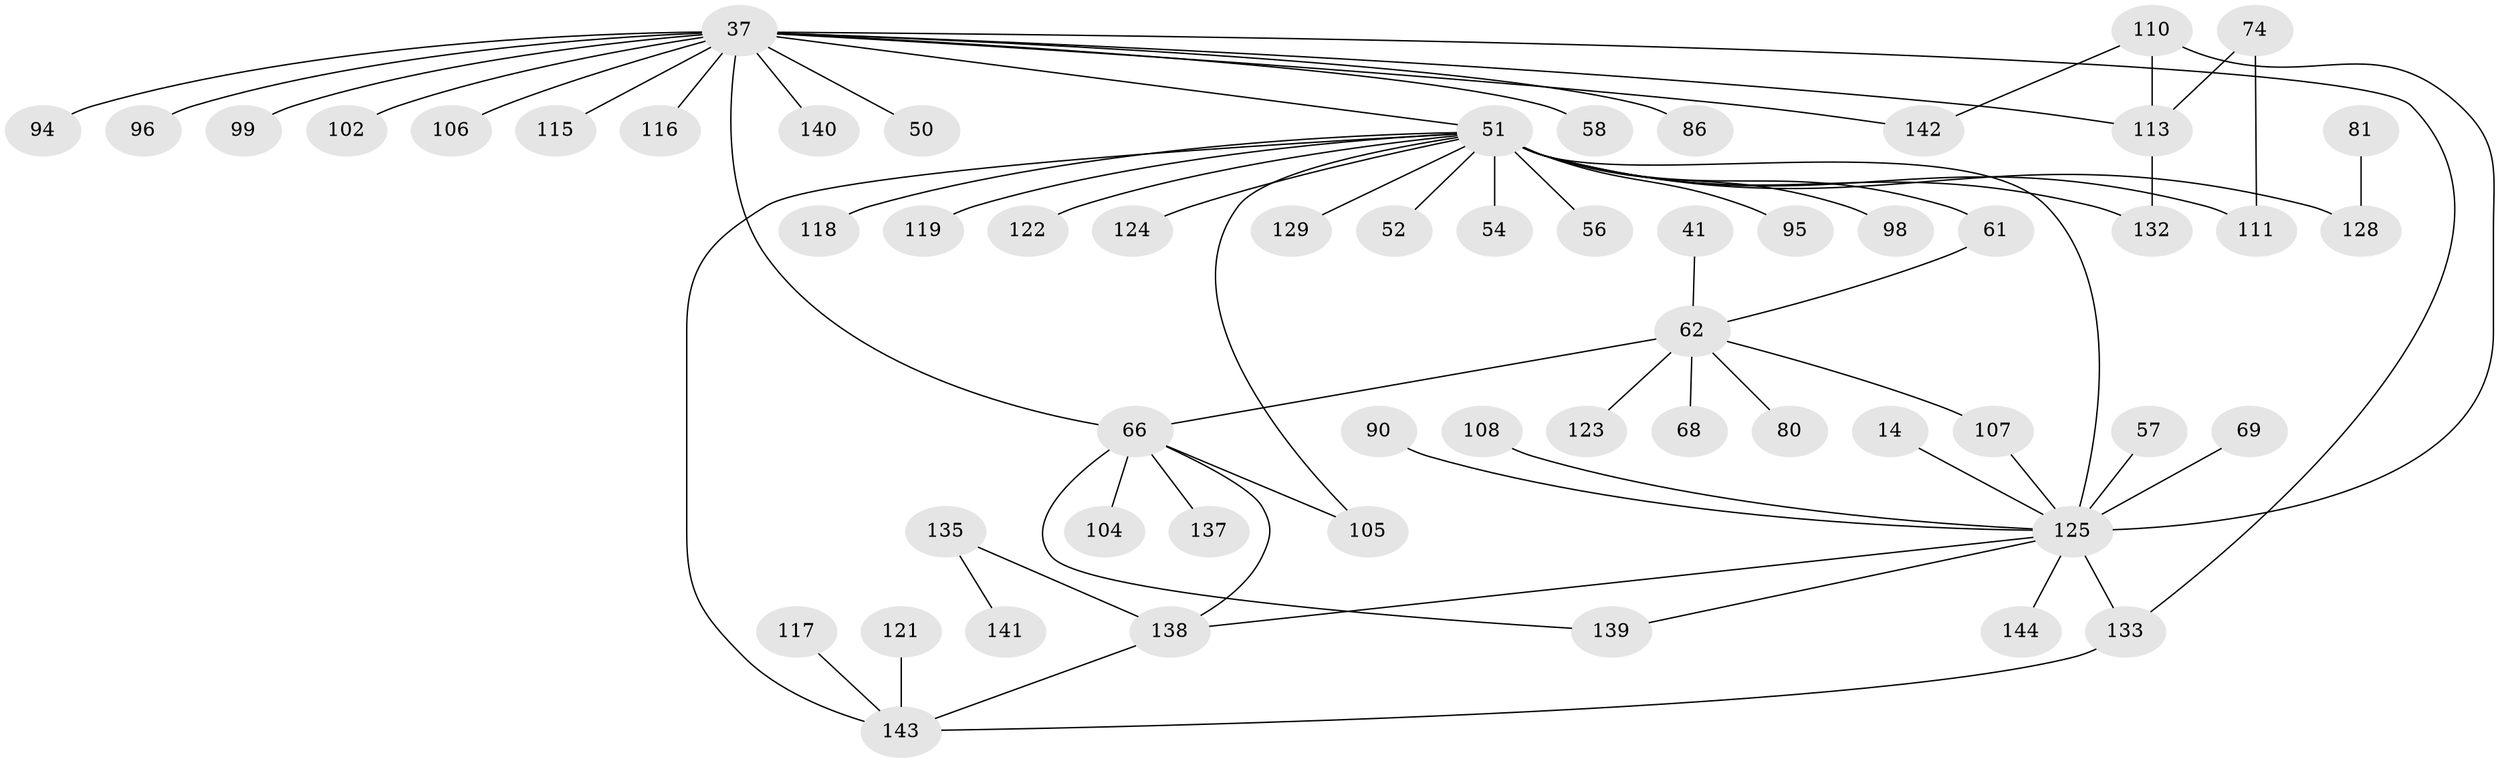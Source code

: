 // original degree distribution, {4: 0.08333333333333333, 2: 0.2986111111111111, 5: 0.05555555555555555, 9: 0.006944444444444444, 6: 0.034722222222222224, 3: 0.1527777777777778, 1: 0.3680555555555556}
// Generated by graph-tools (version 1.1) at 2025/46/03/04/25 21:46:03]
// undirected, 57 vertices, 68 edges
graph export_dot {
graph [start="1"]
  node [color=gray90,style=filled];
  14;
  37 [super="+3+2+1+8+17"];
  41;
  50;
  51 [super="+32+24+48"];
  52;
  54;
  56;
  57 [super="+30"];
  58;
  61;
  62 [super="+27+23"];
  66 [super="+9+36"];
  68;
  69;
  74 [super="+64"];
  80;
  81;
  86;
  90 [super="+67+78"];
  94;
  95;
  96 [super="+49"];
  98;
  99;
  102;
  104;
  105 [super="+46+97"];
  106 [super="+93"];
  107;
  108;
  110 [super="+75"];
  111 [super="+76"];
  113 [super="+31"];
  115 [super="+101"];
  116;
  117;
  118;
  119 [super="+82"];
  121;
  122;
  123;
  124 [super="+38"];
  125 [super="+120+100+34+84"];
  128 [super="+47+70"];
  129 [super="+91"];
  132 [super="+114"];
  133 [super="+109"];
  135;
  137;
  138 [super="+73+83"];
  139 [super="+87+103+134"];
  140;
  141;
  142 [super="+89"];
  143 [super="+72+88+85+136"];
  144 [super="+112+126+127+131"];
  14 -- 125;
  37 -- 99;
  37 -- 102;
  37 -- 113;
  37 -- 50;
  37 -- 86;
  37 -- 58;
  37 -- 66 [weight=2];
  37 -- 140;
  37 -- 116;
  37 -- 94;
  37 -- 51;
  37 -- 142;
  37 -- 133;
  37 -- 96;
  37 -- 106;
  37 -- 115;
  41 -- 62;
  51 -- 52;
  51 -- 95;
  51 -- 98;
  51 -- 56;
  51 -- 122;
  51 -- 54;
  51 -- 118;
  51 -- 61;
  51 -- 128 [weight=2];
  51 -- 111;
  51 -- 143 [weight=2];
  51 -- 132;
  51 -- 125 [weight=4];
  51 -- 124;
  51 -- 105;
  51 -- 119;
  51 -- 129;
  57 -- 125;
  61 -- 62;
  62 -- 68;
  62 -- 123;
  62 -- 66 [weight=2];
  62 -- 80;
  62 -- 107;
  66 -- 104;
  66 -- 137;
  66 -- 138;
  66 -- 105;
  66 -- 139;
  69 -- 125;
  74 -- 113 [weight=2];
  74 -- 111;
  81 -- 128;
  90 -- 125;
  107 -- 125;
  108 -- 125;
  110 -- 113;
  110 -- 142;
  110 -- 125 [weight=2];
  113 -- 132;
  117 -- 143;
  121 -- 143;
  125 -- 133;
  125 -- 138 [weight=2];
  125 -- 139;
  125 -- 144;
  133 -- 143;
  135 -- 141;
  135 -- 138;
  138 -- 143 [weight=2];
}
